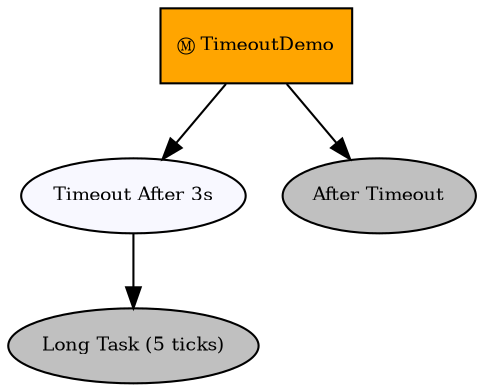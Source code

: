 digraph pastafarianism {
ordering=out;
graph [fontname="times-roman"];
node [fontname="times-roman"];
edge [fontname="times-roman"];
TimeoutDemo [label="Ⓜ TimeoutDemo", shape=box, style=filled, fillcolor=orange, fontsize=9, fontcolor=black];
"Timeout After 3s" [label="Timeout After 3s", shape=ellipse, style=filled, fillcolor=ghostwhite, fontsize=9, fontcolor=black];
TimeoutDemo -> "Timeout After 3s";
"Long Task (5 ticks)" [label="Long Task (5 ticks)", shape=ellipse, style=filled, fillcolor=gray, fontsize=9, fontcolor=black];
"Timeout After 3s" -> "Long Task (5 ticks)";
"After Timeout" [label="After Timeout", shape=ellipse, style=filled, fillcolor=gray, fontsize=9, fontcolor=black];
TimeoutDemo -> "After Timeout";
}
